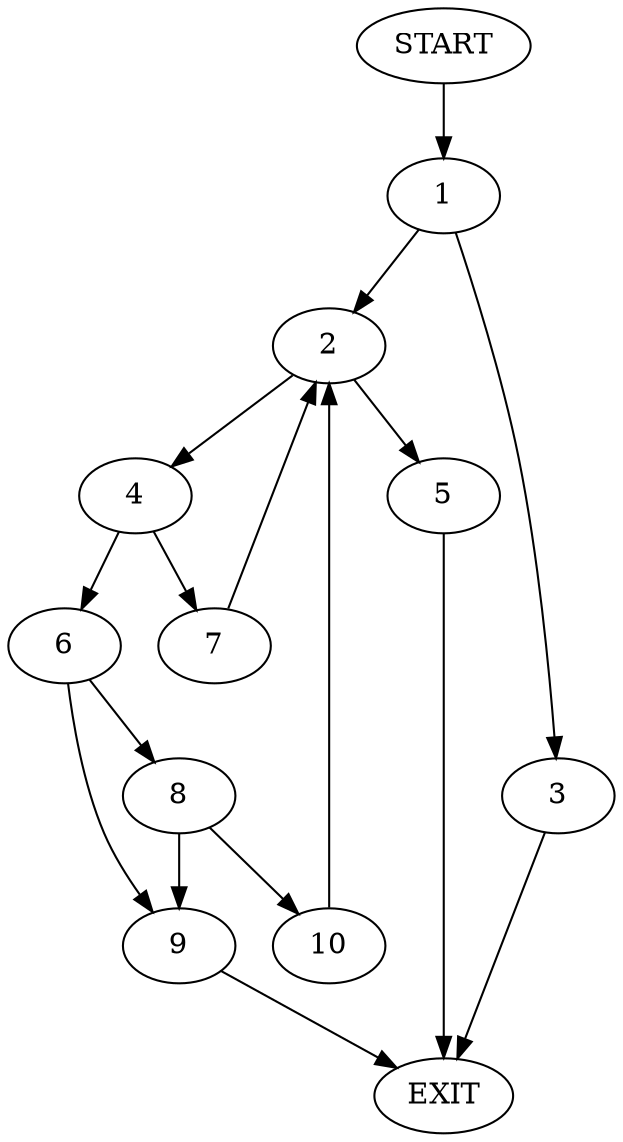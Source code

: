 digraph {
0 [label="START"]
11 [label="EXIT"]
0 -> 1
1 -> 2
1 -> 3
2 -> 4
2 -> 5
3 -> 11
4 -> 6
4 -> 7
5 -> 11
7 -> 2
6 -> 8
6 -> 9
9 -> 11
8 -> 10
8 -> 9
10 -> 2
}
